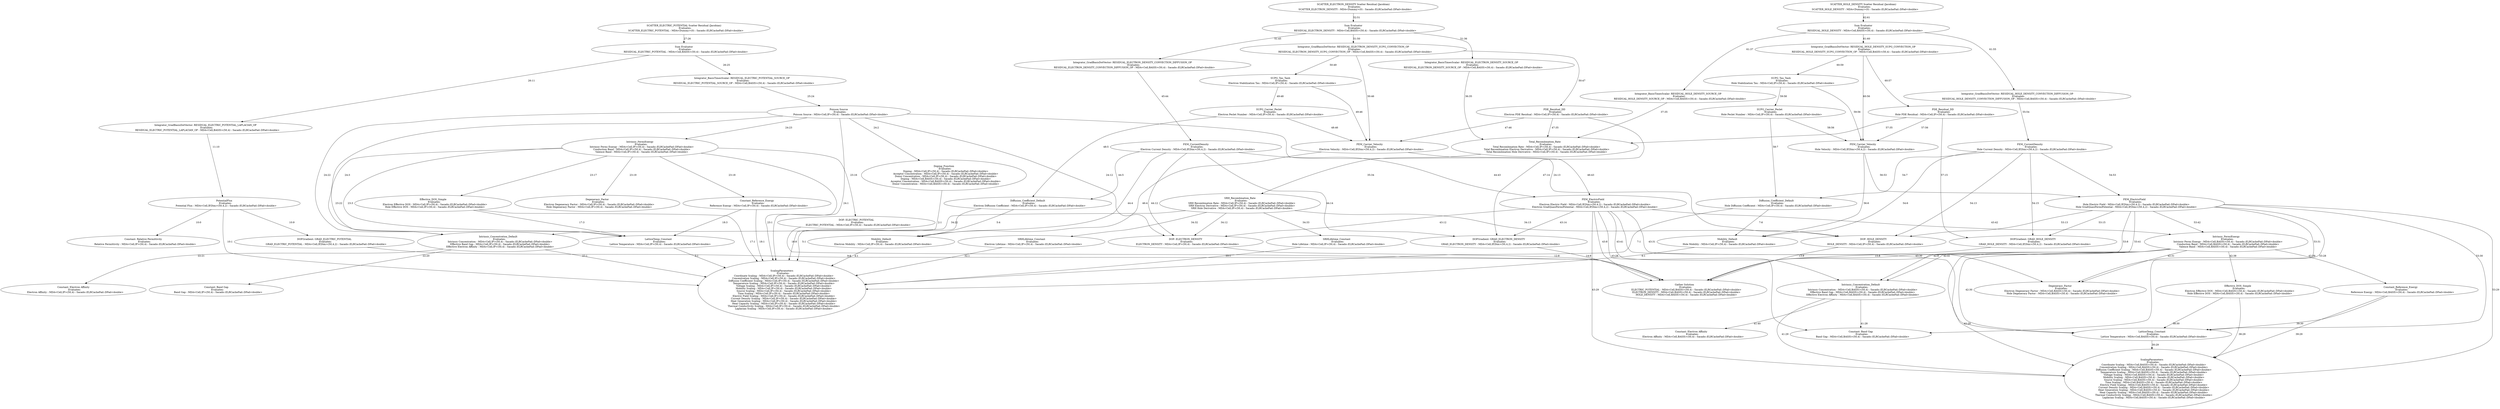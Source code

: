 digraph G {
0 [fontcolor="", label="Constant: Relative Permittivity\n   Evaluates:\n     Relative Permittivity : MDA<Cell,IP>(50,4) : Sacado::ELRCacheFad::DFad<double>"];
1 [fontcolor="", label="ScalingParameters\n   Evaluates:\n     Coordinate Scaling : MDA<Cell,IP>(50,4) : Sacado::ELRCacheFad::DFad<double>\n     Concentration Scaling : MDA<Cell,IP>(50,4) : Sacado::ELRCacheFad::DFad<double>\n     Diffusion Coefficient Scaling : MDA<Cell,IP>(50,4) : Sacado::ELRCacheFad::DFad<double>\n     Temperature Scaling : MDA<Cell,IP>(50,4) : Sacado::ELRCacheFad::DFad<double>\n     Voltage Scaling : MDA<Cell,IP>(50,4) : Sacado::ELRCacheFad::DFad<double>\n     Mobility Scaling : MDA<Cell,IP>(50,4) : Sacado::ELRCacheFad::DFad<double>\n     Source Scaling : MDA<Cell,IP>(50,4) : Sacado::ELRCacheFad::DFad<double>\n     Time Scaling : MDA<Cell,IP>(50,4) : Sacado::ELRCacheFad::DFad<double>\n     Electric Field Scaling : MDA<Cell,IP>(50,4) : Sacado::ELRCacheFad::DFad<double>\n     Current Density Scaling : MDA<Cell,IP>(50,4) : Sacado::ELRCacheFad::DFad<double>\n     Heat Generation Scaling : MDA<Cell,IP>(50,4) : Sacado::ELRCacheFad::DFad<double>\n     Heat Capacity Scaling : MDA<Cell,IP>(50,4) : Sacado::ELRCacheFad::DFad<double>\n     Thermal Conductivity Scaling : MDA<Cell,IP>(50,4) : Sacado::ELRCacheFad::DFad<double>\n     Laplacian Scaling : MDA<Cell,IP>(50,4) : Sacado::ELRCacheFad::DFad<double>"];
2 [fontcolor="", label="Doping_Function\n   Evaluates:\n     Doping : MDA<Cell,IP>(50,4) : Sacado::ELRCacheFad::DFad<double>\n     Acceptor Concentration : MDA<Cell,IP>(50,4) : Sacado::ELRCacheFad::DFad<double>\n     Donor Concentration : MDA<Cell,IP>(50,4) : Sacado::ELRCacheFad::DFad<double>\n     Doping : MDA<Cell,BASIS>(50,4) : Sacado::ELRCacheFad::DFad<double>\n     Acceptor Concentration : MDA<Cell,BASIS>(50,4) : Sacado::ELRCacheFad::DFad<double>\n     Donor Concentration : MDA<Cell,BASIS>(50,4) : Sacado::ELRCacheFad::DFad<double>"];
3 [fontcolor="", label="LatticeTemp_Constant\n   Evaluates:\n     Lattice Temperature : MDA<Cell,IP>(50,4) : Sacado::ELRCacheFad::DFad<double>"];
4 [fontcolor="", label="Mobility_Default\n   Evaluates:\n     Electron Mobility : MDA<Cell,IP>(50,4) : Sacado::ELRCacheFad::DFad<double>"];
5 [fontcolor="", label="Diffusion_Coefficient_Default\n   Evaluates:\n     Electron Diffusion Coefficient : MDA<Cell,IP>(50,4) : Sacado::ELRCacheFad::DFad<double>"];
6 [fontcolor="", label="Mobility_Default\n   Evaluates:\n     Hole Mobility : MDA<Cell,IP>(50,4) : Sacado::ELRCacheFad::DFad<double>"];
7 [fontcolor="", label="Diffusion_Coefficient_Default\n   Evaluates:\n     Hole Diffusion Coefficient : MDA<Cell,IP>(50,4) : Sacado::ELRCacheFad::DFad<double>"];
8 [fontcolor="", label="Gather Solution\n   Evaluates:\n     ELECTRIC_POTENTIAL : MDA<Cell,BASIS>(50,4) : Sacado::ELRCacheFad::DFad<double>\n     ELECTRON_DENSITY : MDA<Cell,BASIS>(50,4) : Sacado::ELRCacheFad::DFad<double>\n     HOLE_DENSITY : MDA<Cell,BASIS>(50,4) : Sacado::ELRCacheFad::DFad<double>"];
9 [fontcolor="", label="DOFGradient: GRAD_ELECTRIC_POTENTIAL\n   Evaluates:\n     GRAD_ELECTRIC_POTENTIAL : MDA<Cell,IP,Dim>(50,4,2) : Sacado::ELRCacheFad::DFad<double>"];
10 [fontcolor="", label="PotentialFlux\n   Evaluates:\n     Potential Flux : MDA<Cell,IP,Dim>(50,4,2) : Sacado::ELRCacheFad::DFad<double>"];
11 [fontcolor="", label="Integrator_GradBasisDotVector: RESIDUAL_ELECTRIC_POTENTIAL_LAPLACIAN_OP\n   Evaluates:\n     RESIDUAL_ELECTRIC_POTENTIAL_LAPLACIAN_OP : MDA<Cell,BASIS>(50,4) : Sacado::ELRCacheFad::DFad<double>"];
12 [fontcolor="", label="DOF: ELECTRON_DENSITY\n   Evaluates:\n     ELECTRON_DENSITY : MDA<Cell,IP>(50,4) : Sacado::ELRCacheFad::DFad<double>"];
13 [fontcolor="", label="DOF: HOLE_DENSITY\n   Evaluates:\n     HOLE_DENSITY : MDA<Cell,IP>(50,4) : Sacado::ELRCacheFad::DFad<double>"];
14 [fontcolor="", label="DOFGradient: GRAD_ELECTRON_DENSITY\n   Evaluates:\n     GRAD_ELECTRON_DENSITY : MDA<Cell,IP,Dim>(50,4,2) : Sacado::ELRCacheFad::DFad<double>"];
15 [fontcolor="", label="DOFGradient: GRAD_HOLE_DENSITY\n   Evaluates:\n     GRAD_HOLE_DENSITY : MDA<Cell,IP,Dim>(50,4,2) : Sacado::ELRCacheFad::DFad<double>"];
16 [fontcolor="", label="DOF: ELECTRIC_POTENTIAL\n   Evaluates:\n     ELECTRIC_POTENTIAL : MDA<Cell,IP>(50,4) : Sacado::ELRCacheFad::DFad<double>"];
17 [fontcolor="", label="Effective_DOS_Simple\n   Evaluates:\n     Electron Effective DOS : MDA<Cell,IP>(50,4) : Sacado::ELRCacheFad::DFad<double>\n     Hole Effective DOS : MDA<Cell,IP>(50,4) : Sacado::ELRCacheFad::DFad<double>"];
18 [fontcolor="", label="Constant_Reference_Energy\n   Evaluates:\n     Reference Energy : MDA<Cell,IP>(50,4) : Sacado::ELRCacheFad::DFad<double>"];
19 [fontcolor="", label="Degeneracy_Factor\n   Evaluates:\n     Electron Degeneracy Factor : MDA<Cell,IP>(50,4) : Sacado::ELRCacheFad::DFad<double>\n     Hole Degeneracy Factor : MDA<Cell,IP>(50,4) : Sacado::ELRCacheFad::DFad<double>"];
20 [fontcolor="", label="Constant: Band Gap\n   Evaluates:\n     Band Gap : MDA<Cell,IP>(50,4) : Sacado::ELRCacheFad::DFad<double>"];
21 [fontcolor="", label="Constant: Electron Affinity\n   Evaluates:\n     Electron Affinity : MDA<Cell,IP>(50,4) : Sacado::ELRCacheFad::DFad<double>"];
22 [fontcolor="", label="Intrinsic_Concentration_Default\n   Evaluates:\n     Intrinsic Concentration : MDA<Cell,IP>(50,4) : Sacado::ELRCacheFad::DFad<double>\n     Effective Band Gap : MDA<Cell,IP>(50,4) : Sacado::ELRCacheFad::DFad<double>\n     Effective Electron Affinity : MDA<Cell,IP>(50,4) : Sacado::ELRCacheFad::DFad<double>"];
23 [fontcolor="", label="Intrinsic_FermiEnergy\n   Evaluates:\n     Intrinsic Fermi Energy : MDA<Cell,IP>(50,4) : Sacado::ELRCacheFad::DFad<double>\n     Conduction Band : MDA<Cell,IP>(50,4) : Sacado::ELRCacheFad::DFad<double>\n     Valence Band : MDA<Cell,IP>(50,4) : Sacado::ELRCacheFad::DFad<double>"];
24 [fontcolor="", label="Poisson Source\n   Evaluates:\n     Poisson Source : MDA<Cell,IP>(50,4) : Sacado::ELRCacheFad::DFad<double>"];
25 [fontcolor="", label="Integrator_BasisTimesScalar: RESIDUAL_ELECTRIC_POTENTIAL_SOURCE_OP\n   Evaluates:\n     RESIDUAL_ELECTRIC_POTENTIAL_SOURCE_OP : MDA<Cell,BASIS>(50,4) : Sacado::ELRCacheFad::DFad<double>"];
26 [fontcolor="", label="Sum Evaluator\n   Evaluates:\n     RESIDUAL_ELECTRIC_POTENTIAL : MDA<Cell,BASIS>(50,4) : Sacado::ELRCacheFad::DFad<double>"];
27 [fontcolor="", label="SCATTER_ELECTRIC_POTENTIAL Scatter Residual (Jacobian)\n   Evaluates:\n     SCATTER_ELECTRIC_POTENTIAL : MDA<Dummy>(0) : Sacado::ELRCacheFad::DFad<double>"];
28 [fontcolor="", label="Constant: Band Gap\n   Evaluates:\n     Band Gap : MDA<Cell,BASIS>(50,4) : Sacado::ELRCacheFad::DFad<double>"];
29 [fontcolor="", label="ScalingParameters\n   Evaluates:\n     Coordinate Scaling : MDA<Cell,BASIS>(50,4) : Sacado::ELRCacheFad::DFad<double>\n     Concentration Scaling : MDA<Cell,BASIS>(50,4) : Sacado::ELRCacheFad::DFad<double>\n     Diffusion Coefficient Scaling : MDA<Cell,BASIS>(50,4) : Sacado::ELRCacheFad::DFad<double>\n     Temperature Scaling : MDA<Cell,BASIS>(50,4) : Sacado::ELRCacheFad::DFad<double>\n     Voltage Scaling : MDA<Cell,BASIS>(50,4) : Sacado::ELRCacheFad::DFad<double>\n     Mobility Scaling : MDA<Cell,BASIS>(50,4) : Sacado::ELRCacheFad::DFad<double>\n     Source Scaling : MDA<Cell,BASIS>(50,4) : Sacado::ELRCacheFad::DFad<double>\n     Time Scaling : MDA<Cell,BASIS>(50,4) : Sacado::ELRCacheFad::DFad<double>\n     Electric Field Scaling : MDA<Cell,BASIS>(50,4) : Sacado::ELRCacheFad::DFad<double>\n     Current Density Scaling : MDA<Cell,BASIS>(50,4) : Sacado::ELRCacheFad::DFad<double>\n     Heat Generation Scaling : MDA<Cell,BASIS>(50,4) : Sacado::ELRCacheFad::DFad<double>\n     Heat Capacity Scaling : MDA<Cell,BASIS>(50,4) : Sacado::ELRCacheFad::DFad<double>\n     Thermal Conductivity Scaling : MDA<Cell,BASIS>(50,4) : Sacado::ELRCacheFad::DFad<double>\n     Laplacian Scaling : MDA<Cell,BASIS>(50,4) : Sacado::ELRCacheFad::DFad<double>"];
30 [fontcolor="", label="LatticeTemp_Constant\n   Evaluates:\n     Lattice Temperature : MDA<Cell,BASIS>(50,4) : Sacado::ELRCacheFad::DFad<double>"];
31 [fontcolor="", label="Degeneracy_Factor\n   Evaluates:\n     Electron Degeneracy Factor : MDA<Cell,BASIS>(50,4) : Sacado::ELRCacheFad::DFad<double>\n     Hole Degeneracy Factor : MDA<Cell,BASIS>(50,4) : Sacado::ELRCacheFad::DFad<double>"];
32 [fontcolor="", label="SRHLifetime_Constant\n   Evaluates:\n     Electron Lifetime : MDA<Cell,IP>(50,4) : Sacado::ELRCacheFad::DFad<double>"];
33 [fontcolor="", label="SRHLifetime_Constant\n   Evaluates:\n     Hole Lifetime : MDA<Cell,IP>(50,4) : Sacado::ELRCacheFad::DFad<double>"];
34 [fontcolor="", label="SRH_Recombination_Rate\n   Evaluates:\n     SRH Recombination Rate : MDA<Cell,IP>(50,4) : Sacado::ELRCacheFad::DFad<double>\n     SRH Electron Derivative : MDA<Cell,IP>(50,4) : Sacado::ELRCacheFad::DFad<double>\n     SRH Hole Derivative : MDA<Cell,IP>(50,4) : Sacado::ELRCacheFad::DFad<double>"];
35 [fontcolor="", label="Total_Recombination_Rate\n   Evaluates:\n     Total Recombination Rate : MDA<Cell,IP>(50,4) : Sacado::ELRCacheFad::DFad<double>\n     Total Recombination Electron Derivative : MDA<Cell,IP>(50,4) : Sacado::ELRCacheFad::DFad<double>\n     Total Recombination Hole Derivative : MDA<Cell,IP>(50,4) : Sacado::ELRCacheFad::DFad<double>"];
36 [fontcolor="", label="Integrator_BasisTimesScalar: RESIDUAL_ELECTRON_DENSITY_SOURCE_OP\n   Evaluates:\n     RESIDUAL_ELECTRON_DENSITY_SOURCE_OP : MDA<Cell,BASIS>(50,4) : Sacado::ELRCacheFad::DFad<double>"];
37 [fontcolor="", label="Integrator_BasisTimesScalar: RESIDUAL_HOLE_DENSITY_SOURCE_OP\n   Evaluates:\n     RESIDUAL_HOLE_DENSITY_SOURCE_OP : MDA<Cell,BASIS>(50,4) : Sacado::ELRCacheFad::DFad<double>"];
38 [fontcolor="", label="Effective_DOS_Simple\n   Evaluates:\n     Electron Effective DOS : MDA<Cell,BASIS>(50,4) : Sacado::ELRCacheFad::DFad<double>\n     Hole Effective DOS : MDA<Cell,BASIS>(50,4) : Sacado::ELRCacheFad::DFad<double>"];
39 [fontcolor="", label="Constant_Reference_Energy\n   Evaluates:\n     Reference Energy : MDA<Cell,BASIS>(50,4) : Sacado::ELRCacheFad::DFad<double>"];
40 [fontcolor="", label="Constant: Electron Affinity\n   Evaluates:\n     Electron Affinity : MDA<Cell,BASIS>(50,4) : Sacado::ELRCacheFad::DFad<double>"];
41 [fontcolor="", label="Intrinsic_Concentration_Default\n   Evaluates:\n     Intrinsic Concentration : MDA<Cell,BASIS>(50,4) : Sacado::ELRCacheFad::DFad<double>\n     Effective Band Gap : MDA<Cell,BASIS>(50,4) : Sacado::ELRCacheFad::DFad<double>\n     Effective Electron Affinity : MDA<Cell,BASIS>(50,4) : Sacado::ELRCacheFad::DFad<double>"];
42 [fontcolor="", label="Intrinsic_FermiEnergy\n   Evaluates:\n     Intrinsic Fermi Energy : MDA<Cell,BASIS>(50,4) : Sacado::ELRCacheFad::DFad<double>\n     Conduction Band : MDA<Cell,BASIS>(50,4) : Sacado::ELRCacheFad::DFad<double>\n     Valence Band : MDA<Cell,BASIS>(50,4) : Sacado::ELRCacheFad::DFad<double>"];
43 [fontcolor="", label="FEM_ElectricField\n   Evaluates:\n     Electron Electric Field : MDA<Cell,IP,Dim>(50,4,2) : Sacado::ELRCacheFad::DFad<double>\n     Electron GradQuasiFermiPotential : MDA<Cell,IP,Dim>(50,4,2) : Sacado::ELRCacheFad::DFad<double>"];
44 [fontcolor="", label="FEM_CurrentDensity\n   Evaluates:\n     Electron Current Density : MDA<Cell,IP,Dim>(50,4,2) : Sacado::ELRCacheFad::DFad<double>"];
45 [fontcolor="", label="Integrator_GradBasisDotVector: RESIDUAL_ELECTRON_DENSITY_CONVECTION_DIFFUSION_OP\n   Evaluates:\n     RESIDUAL_ELECTRON_DENSITY_CONVECTION_DIFFUSION_OP : MDA<Cell,BASIS>(50,4) : Sacado::ELRCacheFad::DFad<double>"];
46 [fontcolor="", label="FEM_Carrier_Velocity\n   Evaluates:\n     Electron Velocity : MDA<Cell,IP,Dim>(50,4,2) : Sacado::ELRCacheFad::DFad<double>"];
47 [fontcolor="", label="PDE_Residual_DD\n   Evaluates:\n     Electron PDE Residual : MDA<Cell,IP>(50,4) : Sacado::ELRCacheFad::DFad<double>"];
48 [fontcolor="", label="SUPG_Carrier_Peclet\n   Evaluates:\n     Electron Peclet Number : MDA<Cell,IP>(50,4) : Sacado::ELRCacheFad::DFad<double>"];
49 [fontcolor="", label="SUPG_Tau_Tanh\n   Evaluates:\n     Electron Stabilization Tau : MDA<Cell,IP>(50,4) : Sacado::ELRCacheFad::DFad<double>"];
50 [fontcolor="", label="Integrator_GradBasisDotVector: RESIDUAL_ELECTRON_DENSITY_SUPG_CONVECTION_OP\n   Evaluates:\n     RESIDUAL_ELECTRON_DENSITY_SUPG_CONVECTION_OP : MDA<Cell,BASIS>(50,4) : Sacado::ELRCacheFad::DFad<double>"];
51 [fontcolor="", label="Sum Evaluator\n   Evaluates:\n     RESIDUAL_ELECTRON_DENSITY : MDA<Cell,BASIS>(50,4) : Sacado::ELRCacheFad::DFad<double>"];
52 [fontcolor="", label="SCATTER_ELECTRON_DENSITY Scatter Residual (Jacobian)\n   Evaluates:\n     SCATTER_ELECTRON_DENSITY : MDA<Dummy>(0) : Sacado::ELRCacheFad::DFad<double>"];
53 [fontcolor="", label="FEM_ElectricField\n   Evaluates:\n     Hole Electric Field : MDA<Cell,IP,Dim>(50,4,2) : Sacado::ELRCacheFad::DFad<double>\n     Hole GradQuasiFermiPotential : MDA<Cell,IP,Dim>(50,4,2) : Sacado::ELRCacheFad::DFad<double>"];
54 [fontcolor="", label="FEM_CurrentDensity\n   Evaluates:\n     Hole Current Density : MDA<Cell,IP,Dim>(50,4,2) : Sacado::ELRCacheFad::DFad<double>"];
55 [fontcolor="", label="Integrator_GradBasisDotVector: RESIDUAL_HOLE_DENSITY_CONVECTION_DIFFUSION_OP\n   Evaluates:\n     RESIDUAL_HOLE_DENSITY_CONVECTION_DIFFUSION_OP : MDA<Cell,BASIS>(50,4) : Sacado::ELRCacheFad::DFad<double>"];
56 [fontcolor="", label="FEM_Carrier_Velocity\n   Evaluates:\n     Hole Velocity : MDA<Cell,IP,Dim>(50,4,2) : Sacado::ELRCacheFad::DFad<double>"];
57 [fontcolor="", label="PDE_Residual_DD\n   Evaluates:\n     Hole PDE Residual : MDA<Cell,IP>(50,4) : Sacado::ELRCacheFad::DFad<double>"];
58 [fontcolor="", label="SUPG_Carrier_Peclet\n   Evaluates:\n     Hole Peclet Number : MDA<Cell,IP>(50,4) : Sacado::ELRCacheFad::DFad<double>"];
59 [fontcolor="", label="SUPG_Tau_Tanh\n   Evaluates:\n     Hole Stabilization Tau : MDA<Cell,IP>(50,4) : Sacado::ELRCacheFad::DFad<double>"];
60 [fontcolor="", label="Integrator_GradBasisDotVector: RESIDUAL_HOLE_DENSITY_SUPG_CONVECTION_OP\n   Evaluates:\n     RESIDUAL_HOLE_DENSITY_SUPG_CONVECTION_OP : MDA<Cell,BASIS>(50,4) : Sacado::ELRCacheFad::DFad<double>"];
61 [fontcolor="", label="Sum Evaluator\n   Evaluates:\n     RESIDUAL_HOLE_DENSITY : MDA<Cell,BASIS>(50,4) : Sacado::ELRCacheFad::DFad<double>"];
62 [fontcolor="", label="SCATTER_HOLE_DENSITY Scatter Residual (Jacobian)\n   Evaluates:\n     SCATTER_HOLE_DENSITY : MDA<Dummy>(0) : Sacado::ELRCacheFad::DFad<double>"];
2->1  [label="2:1"];
3->1  [label="3:1"];
4->1  [label="4:1"];
5->1  [label="5:1"];
5->4  [label="5:4"];
6->1  [label="6:1"];
7->1  [label="7:1"];
7->6  [label="7:6"];
9->8  [label="9:8"];
10->0  [label="10:0"];
10->1  [label="10:1"];
10->9  [label="10:9"];
11->10  [label="11:10"];
12->8  [label="12:8"];
13->8  [label="13:8"];
14->8  [label="14:8"];
15->8  [label="15:8"];
16->8  [label="16:8"];
17->1  [label="17:1"];
17->3  [label="17:3"];
18->1  [label="18:1"];
18->3  [label="18:3"];
22->1  [label="22:1"];
22->20  [label="22:20"];
22->21  [label="22:21"];
23->1  [label="23:1"];
23->16  [label="23:16"];
23->17  [label="23:17"];
23->18  [label="23:18"];
23->19  [label="23:19"];
23->22  [label="23:22"];
23->3  [label="23:3"];
24->1  [label="24:1"];
24->12  [label="24:12"];
24->13  [label="24:13"];
24->2  [label="24:2"];
24->22  [label="24:22"];
24->23  [label="24:23"];
24->3  [label="24:3"];
25->24  [label="25:24"];
26->11  [label="26:11"];
26->25  [label="26:25"];
27->26  [label="27:26"];
30->29  [label="30:29"];
32->1  [label="32:1"];
33->1  [label="33:1"];
34->12  [label="34:12"];
34->13  [label="34:13"];
34->22  [label="34:22"];
34->32  [label="34:32"];
34->33  [label="34:33"];
35->34  [label="35:34"];
36->35  [label="36:35"];
37->35  [label="37:35"];
38->29  [label="38:29"];
38->30  [label="38:30"];
39->29  [label="39:29"];
39->30  [label="39:30"];
41->28  [label="41:28"];
41->29  [label="41:29"];
41->40  [label="41:40"];
42->29  [label="42:29"];
42->30  [label="42:30"];
42->31  [label="42:31"];
42->38  [label="42:38"];
42->39  [label="42:39"];
42->41  [label="42:41"];
42->8  [label="42:8"];
43->12  [label="43:12"];
43->14  [label="43:14"];
43->28  [label="43:28"];
43->29  [label="43:29"];
43->30  [label="43:30"];
43->31  [label="43:31"];
43->41  [label="43:41"];
43->42  [label="43:42"];
43->8  [label="43:8"];
44->12  [label="44:12"];
44->14  [label="44:14"];
44->4  [label="44:4"];
44->43  [label="44:43"];
44->5  [label="44:5"];
45->44  [label="45:44"];
46->4  [label="46:4"];
46->43  [label="46:43"];
47->14  [label="47:14"];
47->35  [label="47:35"];
47->46  [label="47:46"];
48->46  [label="48:46"];
48->5  [label="48:5"];
49->46  [label="49:46"];
49->48  [label="49:48"];
50->46  [label="50:46"];
50->47  [label="50:47"];
50->49  [label="50:49"];
51->36  [label="51:36"];
51->45  [label="51:45"];
51->50  [label="51:50"];
52->51  [label="52:51"];
53->13  [label="53:13"];
53->15  [label="53:15"];
53->28  [label="53:28"];
53->29  [label="53:29"];
53->30  [label="53:30"];
53->31  [label="53:31"];
53->41  [label="53:41"];
53->42  [label="53:42"];
53->8  [label="53:8"];
54->13  [label="54:13"];
54->15  [label="54:15"];
54->53  [label="54:53"];
54->6  [label="54:6"];
54->7  [label="54:7"];
55->54  [label="55:54"];
56->53  [label="56:53"];
56->6  [label="56:6"];
57->15  [label="57:15"];
57->35  [label="57:35"];
57->56  [label="57:56"];
58->56  [label="58:56"];
58->7  [label="58:7"];
59->56  [label="59:56"];
59->58  [label="59:58"];
60->56  [label="60:56"];
60->57  [label="60:57"];
60->59  [label="60:59"];
61->37  [label="61:37"];
61->55  [label="61:55"];
61->60  [label="61:60"];
62->61  [label="62:61"];
}
